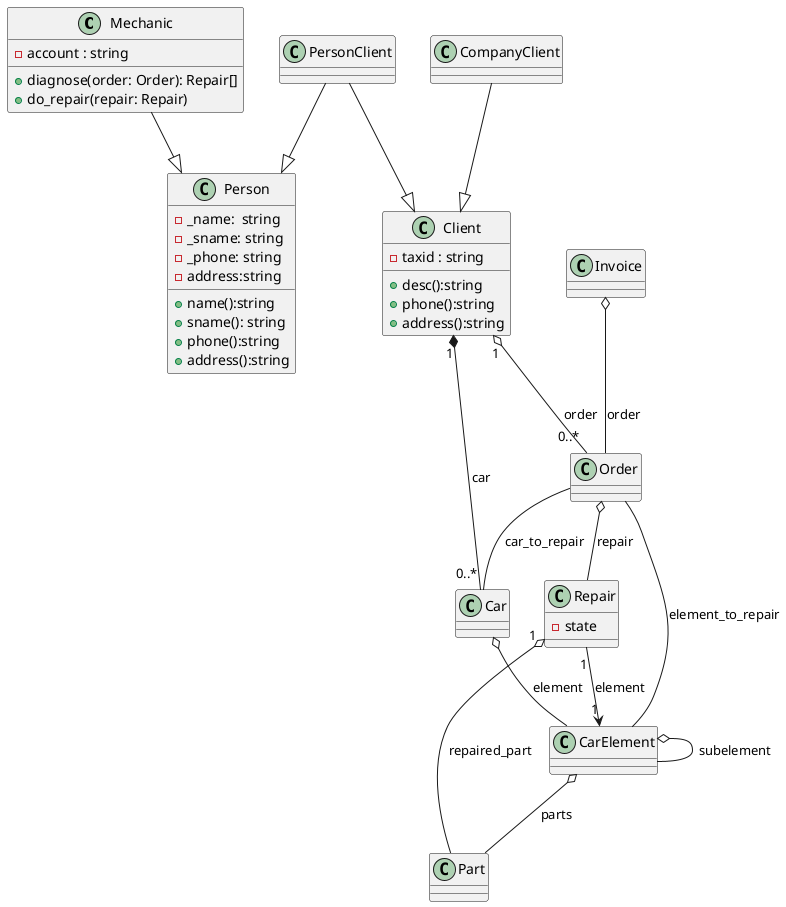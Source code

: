 @startuml
    Mechanic --|>Person  
    PersonClient --|> Person
    PersonClient --|> Client
    CompanyClient --|> Client
    Client "1" o-- "0..*" Order :order
    Client "1" *-- "0..*" Car: car
    Car o-- CarElement: element
    CarElement o-- Part : parts
    CarElement o-- CarElement: subelement
    Repair "1" --> "1" CarElement : element
    Repair "1" o-- Part : repaired_part
    Order -- CarElement : element_to_repair
    Order -- Car : car_to_repair
    Order o-- Repair : repair
    Invoice o-- Order: order

    class Person{
        -_name:  string 
        -_sname: string
        -_phone: string
        -address:string

        +name():string
        +sname(): string
        +phone():string
        +address():string
    }

    class Mechanic{
        -account : string
        +diagnose(order: Order): Repair[]
        +do_repair(repair: Repair)
    }
    class Client{
        -taxid : string
        +desc():string
        +phone():string
        +address():string

    }

    class PersonClient{

    }

    class CompanyClient{

    }

    class Car{}

    class CarElement{}
    
    'Sate of part: broken, new, old 
    class Part{}
    class Order{}
    class Repair{
        - state
    }

    class Invoice{}

    'hide members
@enduml